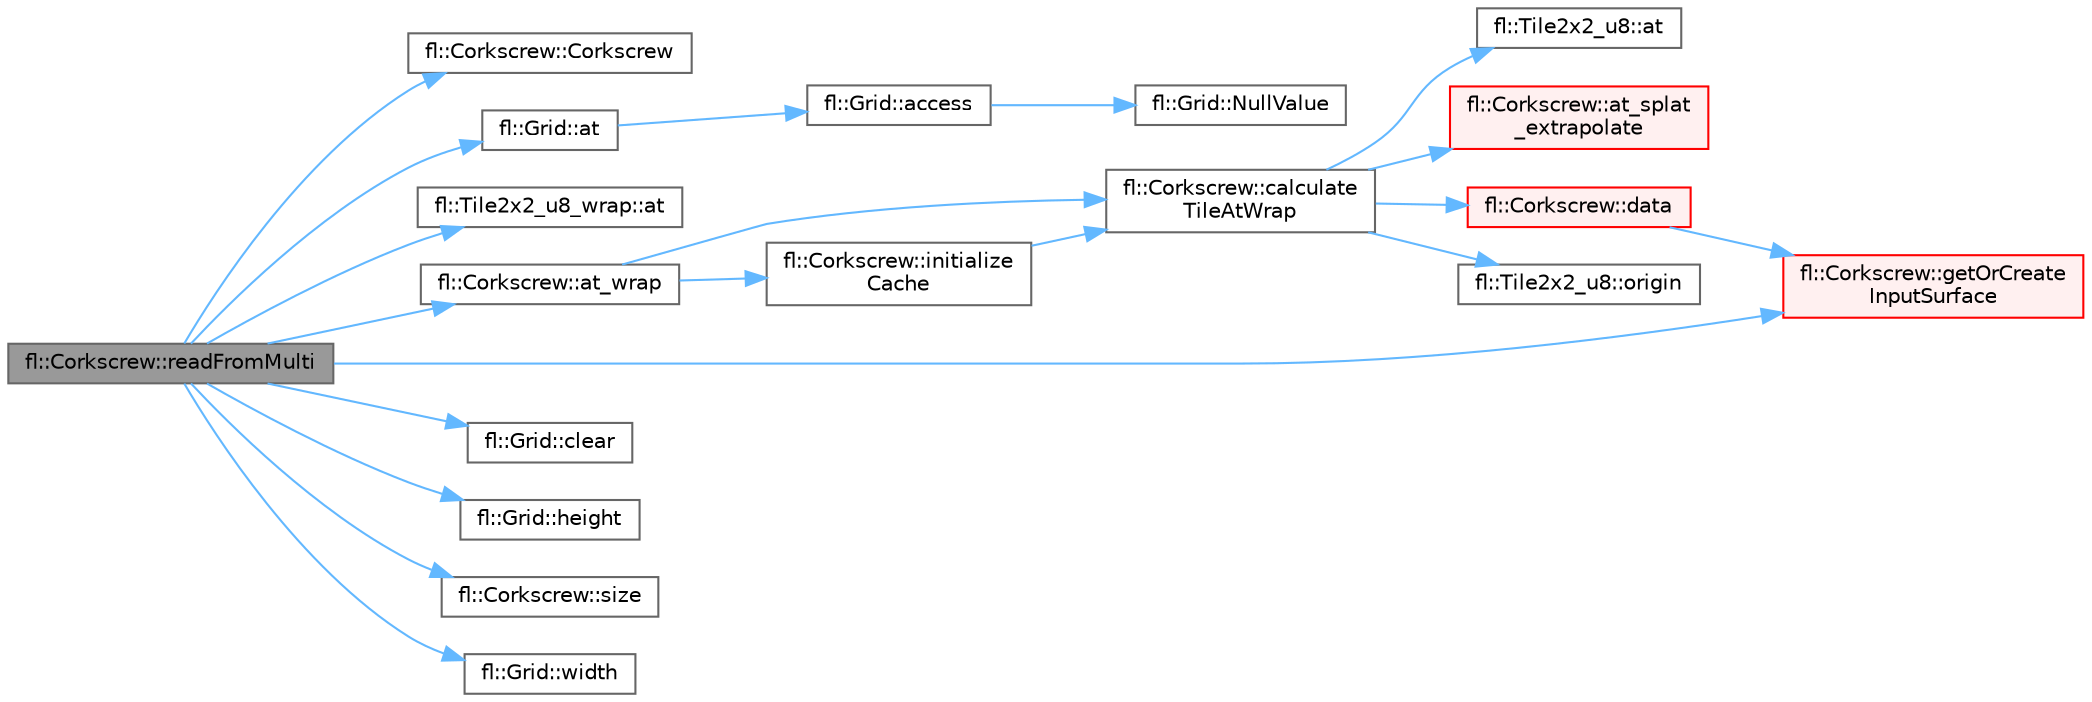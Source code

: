 digraph "fl::Corkscrew::readFromMulti"
{
 // INTERACTIVE_SVG=YES
 // LATEX_PDF_SIZE
  bgcolor="transparent";
  edge [fontname=Helvetica,fontsize=10,labelfontname=Helvetica,labelfontsize=10];
  node [fontname=Helvetica,fontsize=10,shape=box,height=0.2,width=0.4];
  rankdir="LR";
  Node1 [id="Node000001",label="fl::Corkscrew::readFromMulti",height=0.2,width=0.4,color="gray40", fillcolor="grey60", style="filled", fontcolor="black",tooltip=" "];
  Node1 -> Node2 [id="edge1_Node000001_Node000002",color="steelblue1",style="solid",tooltip=" "];
  Node2 [id="Node000002",label="fl::Corkscrew::Corkscrew",height=0.2,width=0.4,color="grey40", fillcolor="white", style="filled",URL="$dc/d82/classfl_1_1_corkscrew_a1ff55eaf5b64a8f8de8a2d123526d314.html#a1ff55eaf5b64a8f8de8a2d123526d314",tooltip=" "];
  Node1 -> Node3 [id="edge2_Node000001_Node000003",color="steelblue1",style="solid",tooltip=" "];
  Node3 [id="Node000003",label="fl::Grid::at",height=0.2,width=0.4,color="grey40", fillcolor="white", style="filled",URL="$d1/db9/classfl_1_1_grid_a9fe5f092ec1f7eb134e0c9a8cba5c03b.html#a9fe5f092ec1f7eb134e0c9a8cba5c03b",tooltip=" "];
  Node3 -> Node4 [id="edge3_Node000003_Node000004",color="steelblue1",style="solid",tooltip=" "];
  Node4 [id="Node000004",label="fl::Grid::access",height=0.2,width=0.4,color="grey40", fillcolor="white", style="filled",URL="$d1/db9/classfl_1_1_grid_aae7a09306859535dde38661e7f4cde1c.html#aae7a09306859535dde38661e7f4cde1c",tooltip=" "];
  Node4 -> Node5 [id="edge4_Node000004_Node000005",color="steelblue1",style="solid",tooltip=" "];
  Node5 [id="Node000005",label="fl::Grid::NullValue",height=0.2,width=0.4,color="grey40", fillcolor="white", style="filled",URL="$d1/db9/classfl_1_1_grid_a84bc301f2ee14bd971267370570403f6.html#a84bc301f2ee14bd971267370570403f6",tooltip=" "];
  Node1 -> Node6 [id="edge5_Node000001_Node000006",color="steelblue1",style="solid",tooltip=" "];
  Node6 [id="Node000006",label="fl::Tile2x2_u8_wrap::at",height=0.2,width=0.4,color="grey40", fillcolor="white", style="filled",URL="$df/d21/classfl_1_1_tile2x2__u8__wrap_a706ef3a4bc4a436faa4c253e26768c23.html#a706ef3a4bc4a436faa4c253e26768c23",tooltip=" "];
  Node1 -> Node7 [id="edge6_Node000001_Node000007",color="steelblue1",style="solid",tooltip=" "];
  Node7 [id="Node000007",label="fl::Corkscrew::at_wrap",height=0.2,width=0.4,color="grey40", fillcolor="white", style="filled",URL="$dc/d82/classfl_1_1_corkscrew_ac2d7b05f94370ed3f83dcb3673589fad.html#ac2d7b05f94370ed3f83dcb3673589fad",tooltip=" "];
  Node7 -> Node8 [id="edge7_Node000007_Node000008",color="steelblue1",style="solid",tooltip=" "];
  Node8 [id="Node000008",label="fl::Corkscrew::calculate\lTileAtWrap",height=0.2,width=0.4,color="grey40", fillcolor="white", style="filled",URL="$dc/d82/classfl_1_1_corkscrew_a19e8c25e03e4efe26891f9e2ec166d5c.html#a19e8c25e03e4efe26891f9e2ec166d5c",tooltip=" "];
  Node8 -> Node9 [id="edge8_Node000008_Node000009",color="steelblue1",style="solid",tooltip=" "];
  Node9 [id="Node000009",label="fl::Tile2x2_u8::at",height=0.2,width=0.4,color="grey40", fillcolor="white", style="filled",URL="$d0/d2b/classfl_1_1_tile2x2__u8_a53d97221d08a4fc65b1a9bc28a908efd.html#a53d97221d08a4fc65b1a9bc28a908efd",tooltip=" "];
  Node8 -> Node10 [id="edge9_Node000008_Node000010",color="steelblue1",style="solid",tooltip=" "];
  Node10 [id="Node000010",label="fl::Corkscrew::at_splat\l_extrapolate",height=0.2,width=0.4,color="red", fillcolor="#FFF0F0", style="filled",URL="$dc/d82/classfl_1_1_corkscrew_a17fb6139424f13bebfa1177619f62baf.html#a17fb6139424f13bebfa1177619f62baf",tooltip=" "];
  Node8 -> Node19 [id="edge10_Node000008_Node000019",color="steelblue1",style="solid",tooltip=" "];
  Node19 [id="Node000019",label="fl::Corkscrew::data",height=0.2,width=0.4,color="red", fillcolor="#FFF0F0", style="filled",URL="$dc/d82/classfl_1_1_corkscrew_a3d686ab585244b7860e186871312b068.html#a3d686ab585244b7860e186871312b068",tooltip=" "];
  Node19 -> Node21 [id="edge11_Node000019_Node000021",color="steelblue1",style="solid",tooltip=" "];
  Node21 [id="Node000021",label="fl::Corkscrew::getOrCreate\lInputSurface",height=0.2,width=0.4,color="red", fillcolor="#FFF0F0", style="filled",URL="$dc/d82/classfl_1_1_corkscrew_a17c8c97b7a262ad4c54c28a502743141.html#a17c8c97b7a262ad4c54c28a502743141",tooltip=" "];
  Node8 -> Node24 [id="edge12_Node000008_Node000024",color="steelblue1",style="solid",tooltip=" "];
  Node24 [id="Node000024",label="fl::Tile2x2_u8::origin",height=0.2,width=0.4,color="grey40", fillcolor="white", style="filled",URL="$d0/d2b/classfl_1_1_tile2x2__u8_ad60b97c632dd602202799edbace45cfa.html#ad60b97c632dd602202799edbace45cfa",tooltip=" "];
  Node7 -> Node25 [id="edge13_Node000007_Node000025",color="steelblue1",style="solid",tooltip=" "];
  Node25 [id="Node000025",label="fl::Corkscrew::initialize\lCache",height=0.2,width=0.4,color="grey40", fillcolor="white", style="filled",URL="$dc/d82/classfl_1_1_corkscrew_ab6ad3e3bc89051fb0d64526a97b3ae20.html#ab6ad3e3bc89051fb0d64526a97b3ae20",tooltip=" "];
  Node25 -> Node8 [id="edge14_Node000025_Node000008",color="steelblue1",style="solid",tooltip=" "];
  Node1 -> Node26 [id="edge15_Node000001_Node000026",color="steelblue1",style="solid",tooltip=" "];
  Node26 [id="Node000026",label="fl::Grid::clear",height=0.2,width=0.4,color="grey40", fillcolor="white", style="filled",URL="$d1/db9/classfl_1_1_grid_a2273e40831340a30fd059af9d07b480a.html#a2273e40831340a30fd059af9d07b480a",tooltip=" "];
  Node1 -> Node21 [id="edge16_Node000001_Node000021",color="steelblue1",style="solid",tooltip=" "];
  Node1 -> Node27 [id="edge17_Node000001_Node000027",color="steelblue1",style="solid",tooltip=" "];
  Node27 [id="Node000027",label="fl::Grid::height",height=0.2,width=0.4,color="grey40", fillcolor="white", style="filled",URL="$d1/db9/classfl_1_1_grid_a31d768a1560831d154143f971dc13cdd.html#a31d768a1560831d154143f971dc13cdd",tooltip=" "];
  Node1 -> Node28 [id="edge18_Node000001_Node000028",color="steelblue1",style="solid",tooltip=" "];
  Node28 [id="Node000028",label="fl::Corkscrew::size",height=0.2,width=0.4,color="grey40", fillcolor="white", style="filled",URL="$dc/d82/classfl_1_1_corkscrew_ac72ddc57e4cc7d3622d6bc80c2cb8fb1.html#ac72ddc57e4cc7d3622d6bc80c2cb8fb1",tooltip=" "];
  Node1 -> Node29 [id="edge19_Node000001_Node000029",color="steelblue1",style="solid",tooltip=" "];
  Node29 [id="Node000029",label="fl::Grid::width",height=0.2,width=0.4,color="grey40", fillcolor="white", style="filled",URL="$d1/db9/classfl_1_1_grid_aa8c5ae37ee601dea6d31adddf55847de.html#aa8c5ae37ee601dea6d31adddf55847de",tooltip=" "];
}
